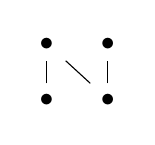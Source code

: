\begin{tikzcd}[row sep=0.3cm, column sep = 0.3cm]
\bullet & \bullet\\
\bullet \arrow[dash,u] & \bullet \arrow[dash,u] \arrow[dash,ul]
\end{tikzcd}